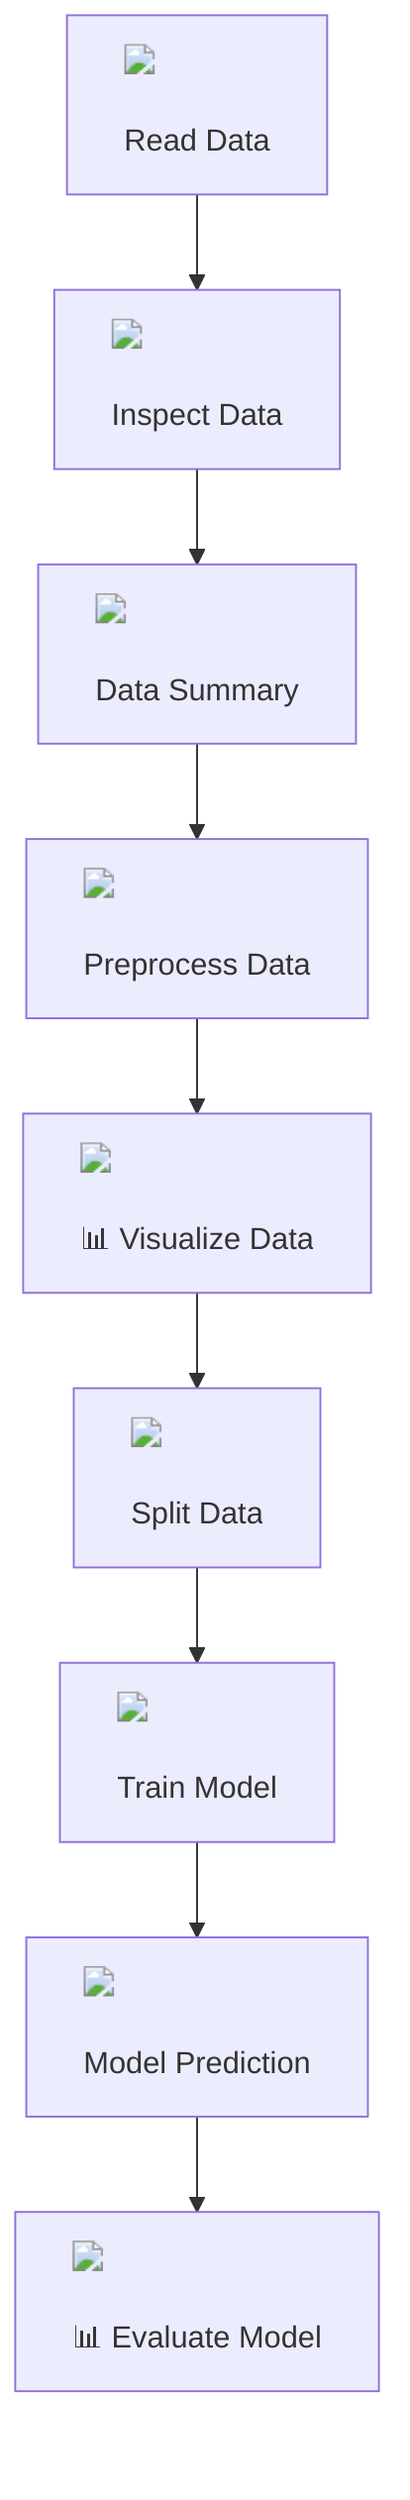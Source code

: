flowchart TD
    A["<img src='icons/file.svg'/> <br/> Read Data"] --> B["<img src='table.svg'/> <br/> Inspect Data"]
    B --> C["<img src='table.svg'/> <br/> Data Summary"]
    C --> D["<img src='column_split.svg'/> <br/> Preprocess Data"]
    D --> E["<img src='dummy_plots/hist_template.svg'/> <br/> 📊 Visualize Data"]
    E --> F["<img src='row_split.svg'/> <br/> Split Data"]
    F --> G["<img src='brain.svg'/> <br/> Train Model"]
    G --> H["<img src='table.svg'/> <br/> Model Prediction"]
    H --> I["<img src='table.svg'/> <br/> 📊 Evaluate Model"]